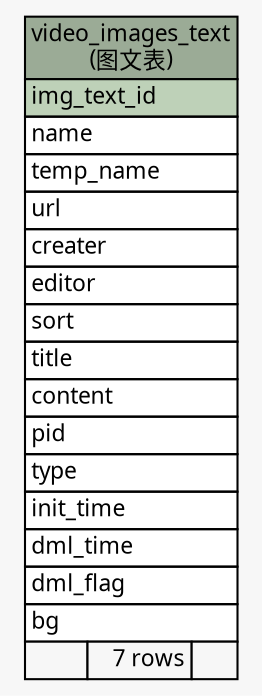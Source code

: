 // dot 2.26.0 on Linux 2.6.32-504.3.3.el6.x86_64
// SchemaSpy rev Unknown
digraph "video_images_text" {
  graph [
    rankdir="RL"
    bgcolor="#f7f7f7"
    nodesep="0.18"
    ranksep="0.46"
    fontname="Microsoft YaHei"
    fontsize="11"
  ];
  node [
    fontname="Microsoft YaHei"
    fontsize="11"
    shape="plaintext"
  ];
  edge [
    arrowsize="0.8"
  ];
  "video_images_text" [
    label=<
    <TABLE BORDER="0" CELLBORDER="1" CELLSPACING="0" BGCOLOR="#ffffff">
      <TR><TD COLSPAN="3" BGCOLOR="#9bab96" ALIGN="CENTER">video_images_text<br/>(图文表)</TD></TR>
      <TR><TD PORT="img_text_id" COLSPAN="3" BGCOLOR="#bed1b8" ALIGN="LEFT">img_text_id</TD></TR>
      <TR><TD PORT="name" COLSPAN="3" ALIGN="LEFT">name</TD></TR>
      <TR><TD PORT="temp_name" COLSPAN="3" ALIGN="LEFT">temp_name</TD></TR>
      <TR><TD PORT="url" COLSPAN="3" ALIGN="LEFT">url</TD></TR>
      <TR><TD PORT="creater" COLSPAN="3" ALIGN="LEFT">creater</TD></TR>
      <TR><TD PORT="editor" COLSPAN="3" ALIGN="LEFT">editor</TD></TR>
      <TR><TD PORT="sort" COLSPAN="3" ALIGN="LEFT">sort</TD></TR>
      <TR><TD PORT="title" COLSPAN="3" ALIGN="LEFT">title</TD></TR>
      <TR><TD PORT="content" COLSPAN="3" ALIGN="LEFT">content</TD></TR>
      <TR><TD PORT="pid" COLSPAN="3" ALIGN="LEFT">pid</TD></TR>
      <TR><TD PORT="type" COLSPAN="3" ALIGN="LEFT">type</TD></TR>
      <TR><TD PORT="init_time" COLSPAN="3" ALIGN="LEFT">init_time</TD></TR>
      <TR><TD PORT="dml_time" COLSPAN="3" ALIGN="LEFT">dml_time</TD></TR>
      <TR><TD PORT="dml_flag" COLSPAN="3" ALIGN="LEFT">dml_flag</TD></TR>
      <TR><TD PORT="bg" COLSPAN="3" ALIGN="LEFT">bg</TD></TR>
      <TR><TD ALIGN="LEFT" BGCOLOR="#f7f7f7">  </TD><TD ALIGN="RIGHT" BGCOLOR="#f7f7f7">7 rows</TD><TD ALIGN="RIGHT" BGCOLOR="#f7f7f7">  </TD></TR>
    </TABLE>>
    URL="tables/video_images_text.html"
    tooltip="video_images_text"
  ];
}
